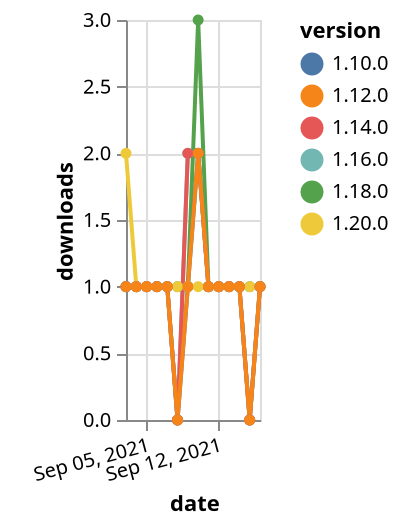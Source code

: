 {"$schema": "https://vega.github.io/schema/vega-lite/v5.json", "description": "A simple bar chart with embedded data.", "data": {"values": [{"date": "2021-09-03", "total": 166, "delta": 1, "version": "1.18.0"}, {"date": "2021-09-04", "total": 167, "delta": 1, "version": "1.18.0"}, {"date": "2021-09-05", "total": 168, "delta": 1, "version": "1.18.0"}, {"date": "2021-09-06", "total": 169, "delta": 1, "version": "1.18.0"}, {"date": "2021-09-07", "total": 170, "delta": 1, "version": "1.18.0"}, {"date": "2021-09-08", "total": 171, "delta": 1, "version": "1.18.0"}, {"date": "2021-09-09", "total": 172, "delta": 1, "version": "1.18.0"}, {"date": "2021-09-10", "total": 175, "delta": 3, "version": "1.18.0"}, {"date": "2021-09-11", "total": 176, "delta": 1, "version": "1.18.0"}, {"date": "2021-09-12", "total": 177, "delta": 1, "version": "1.18.0"}, {"date": "2021-09-13", "total": 178, "delta": 1, "version": "1.18.0"}, {"date": "2021-09-14", "total": 179, "delta": 1, "version": "1.18.0"}, {"date": "2021-09-15", "total": 180, "delta": 1, "version": "1.18.0"}, {"date": "2021-09-16", "total": 181, "delta": 1, "version": "1.18.0"}, {"date": "2021-09-03", "total": 210, "delta": 1, "version": "1.10.0"}, {"date": "2021-09-04", "total": 211, "delta": 1, "version": "1.10.0"}, {"date": "2021-09-05", "total": 212, "delta": 1, "version": "1.10.0"}, {"date": "2021-09-06", "total": 213, "delta": 1, "version": "1.10.0"}, {"date": "2021-09-07", "total": 214, "delta": 1, "version": "1.10.0"}, {"date": "2021-09-08", "total": 214, "delta": 0, "version": "1.10.0"}, {"date": "2021-09-09", "total": 215, "delta": 1, "version": "1.10.0"}, {"date": "2021-09-10", "total": 217, "delta": 2, "version": "1.10.0"}, {"date": "2021-09-11", "total": 218, "delta": 1, "version": "1.10.0"}, {"date": "2021-09-12", "total": 219, "delta": 1, "version": "1.10.0"}, {"date": "2021-09-13", "total": 220, "delta": 1, "version": "1.10.0"}, {"date": "2021-09-14", "total": 221, "delta": 1, "version": "1.10.0"}, {"date": "2021-09-15", "total": 221, "delta": 0, "version": "1.10.0"}, {"date": "2021-09-16", "total": 222, "delta": 1, "version": "1.10.0"}, {"date": "2021-09-03", "total": 116, "delta": 2, "version": "1.20.0"}, {"date": "2021-09-04", "total": 117, "delta": 1, "version": "1.20.0"}, {"date": "2021-09-05", "total": 118, "delta": 1, "version": "1.20.0"}, {"date": "2021-09-06", "total": 119, "delta": 1, "version": "1.20.0"}, {"date": "2021-09-07", "total": 120, "delta": 1, "version": "1.20.0"}, {"date": "2021-09-08", "total": 121, "delta": 1, "version": "1.20.0"}, {"date": "2021-09-09", "total": 122, "delta": 1, "version": "1.20.0"}, {"date": "2021-09-10", "total": 123, "delta": 1, "version": "1.20.0"}, {"date": "2021-09-11", "total": 124, "delta": 1, "version": "1.20.0"}, {"date": "2021-09-12", "total": 125, "delta": 1, "version": "1.20.0"}, {"date": "2021-09-13", "total": 126, "delta": 1, "version": "1.20.0"}, {"date": "2021-09-14", "total": 127, "delta": 1, "version": "1.20.0"}, {"date": "2021-09-15", "total": 128, "delta": 1, "version": "1.20.0"}, {"date": "2021-09-16", "total": 129, "delta": 1, "version": "1.20.0"}, {"date": "2021-09-03", "total": 146, "delta": 1, "version": "1.16.0"}, {"date": "2021-09-04", "total": 147, "delta": 1, "version": "1.16.0"}, {"date": "2021-09-05", "total": 148, "delta": 1, "version": "1.16.0"}, {"date": "2021-09-06", "total": 149, "delta": 1, "version": "1.16.0"}, {"date": "2021-09-07", "total": 150, "delta": 1, "version": "1.16.0"}, {"date": "2021-09-08", "total": 150, "delta": 0, "version": "1.16.0"}, {"date": "2021-09-09", "total": 152, "delta": 2, "version": "1.16.0"}, {"date": "2021-09-10", "total": 154, "delta": 2, "version": "1.16.0"}, {"date": "2021-09-11", "total": 155, "delta": 1, "version": "1.16.0"}, {"date": "2021-09-12", "total": 156, "delta": 1, "version": "1.16.0"}, {"date": "2021-09-13", "total": 157, "delta": 1, "version": "1.16.0"}, {"date": "2021-09-14", "total": 158, "delta": 1, "version": "1.16.0"}, {"date": "2021-09-15", "total": 158, "delta": 0, "version": "1.16.0"}, {"date": "2021-09-16", "total": 159, "delta": 1, "version": "1.16.0"}, {"date": "2021-09-03", "total": 174, "delta": 1, "version": "1.14.0"}, {"date": "2021-09-04", "total": 175, "delta": 1, "version": "1.14.0"}, {"date": "2021-09-05", "total": 176, "delta": 1, "version": "1.14.0"}, {"date": "2021-09-06", "total": 177, "delta": 1, "version": "1.14.0"}, {"date": "2021-09-07", "total": 178, "delta": 1, "version": "1.14.0"}, {"date": "2021-09-08", "total": 178, "delta": 0, "version": "1.14.0"}, {"date": "2021-09-09", "total": 180, "delta": 2, "version": "1.14.0"}, {"date": "2021-09-10", "total": 182, "delta": 2, "version": "1.14.0"}, {"date": "2021-09-11", "total": 183, "delta": 1, "version": "1.14.0"}, {"date": "2021-09-12", "total": 184, "delta": 1, "version": "1.14.0"}, {"date": "2021-09-13", "total": 185, "delta": 1, "version": "1.14.0"}, {"date": "2021-09-14", "total": 186, "delta": 1, "version": "1.14.0"}, {"date": "2021-09-15", "total": 186, "delta": 0, "version": "1.14.0"}, {"date": "2021-09-16", "total": 187, "delta": 1, "version": "1.14.0"}, {"date": "2021-09-03", "total": 179, "delta": 1, "version": "1.12.0"}, {"date": "2021-09-04", "total": 180, "delta": 1, "version": "1.12.0"}, {"date": "2021-09-05", "total": 181, "delta": 1, "version": "1.12.0"}, {"date": "2021-09-06", "total": 182, "delta": 1, "version": "1.12.0"}, {"date": "2021-09-07", "total": 183, "delta": 1, "version": "1.12.0"}, {"date": "2021-09-08", "total": 183, "delta": 0, "version": "1.12.0"}, {"date": "2021-09-09", "total": 184, "delta": 1, "version": "1.12.0"}, {"date": "2021-09-10", "total": 186, "delta": 2, "version": "1.12.0"}, {"date": "2021-09-11", "total": 187, "delta": 1, "version": "1.12.0"}, {"date": "2021-09-12", "total": 188, "delta": 1, "version": "1.12.0"}, {"date": "2021-09-13", "total": 189, "delta": 1, "version": "1.12.0"}, {"date": "2021-09-14", "total": 190, "delta": 1, "version": "1.12.0"}, {"date": "2021-09-15", "total": 190, "delta": 0, "version": "1.12.0"}, {"date": "2021-09-16", "total": 191, "delta": 1, "version": "1.12.0"}]}, "width": "container", "mark": {"type": "line", "point": {"filled": true}}, "encoding": {"x": {"field": "date", "type": "temporal", "timeUnit": "yearmonthdate", "title": "date", "axis": {"labelAngle": -15}}, "y": {"field": "delta", "type": "quantitative", "title": "downloads"}, "color": {"field": "version", "type": "nominal"}, "tooltip": {"field": "delta"}}}